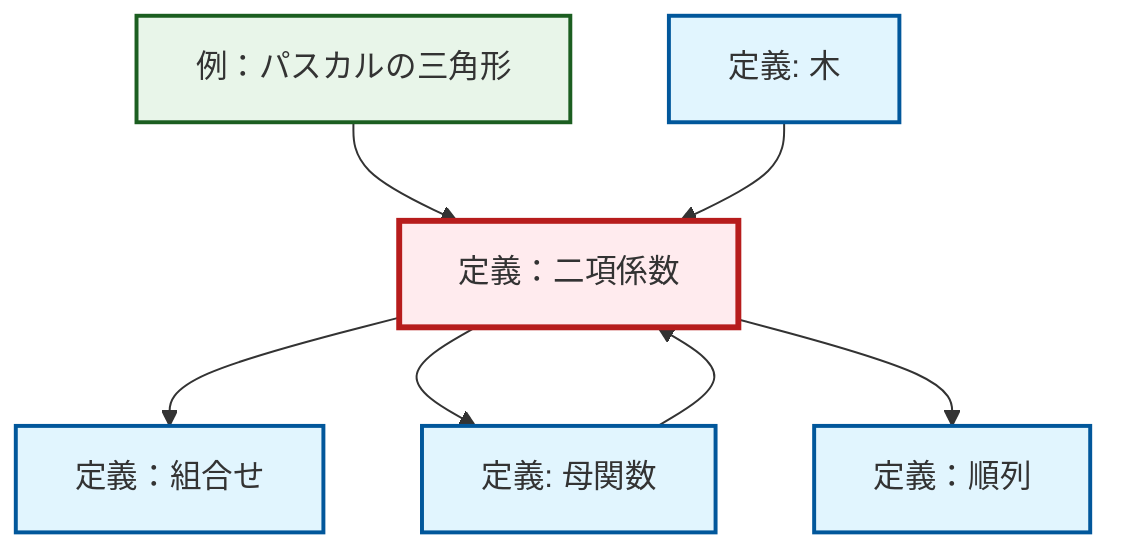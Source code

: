 graph TD
    classDef definition fill:#e1f5fe,stroke:#01579b,stroke-width:2px
    classDef theorem fill:#f3e5f5,stroke:#4a148c,stroke-width:2px
    classDef axiom fill:#fff3e0,stroke:#e65100,stroke-width:2px
    classDef example fill:#e8f5e9,stroke:#1b5e20,stroke-width:2px
    classDef current fill:#ffebee,stroke:#b71c1c,stroke-width:3px
    def-permutation["定義：順列"]:::definition
    ex-pascals-triangle["例：パスカルの三角形"]:::example
    def-combination["定義：組合せ"]:::definition
    def-tree["定義: 木"]:::definition
    def-generating-function["定義: 母関数"]:::definition
    def-binomial-coefficient["定義：二項係数"]:::definition
    def-binomial-coefficient --> def-combination
    ex-pascals-triangle --> def-binomial-coefficient
    def-binomial-coefficient --> def-generating-function
    def-tree --> def-binomial-coefficient
    def-generating-function --> def-binomial-coefficient
    def-binomial-coefficient --> def-permutation
    class def-binomial-coefficient current